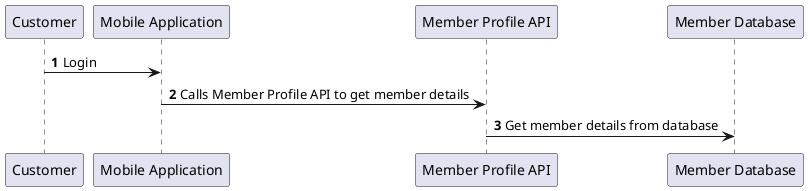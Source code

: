 @startuml

autonumber
Customer -> "Mobile Application" : Login
"Mobile Application" -> "Member Profile API" : Calls Member Profile API to get member details
"Member Profile API" -> "Member Database" : Get member details from database
@enduml